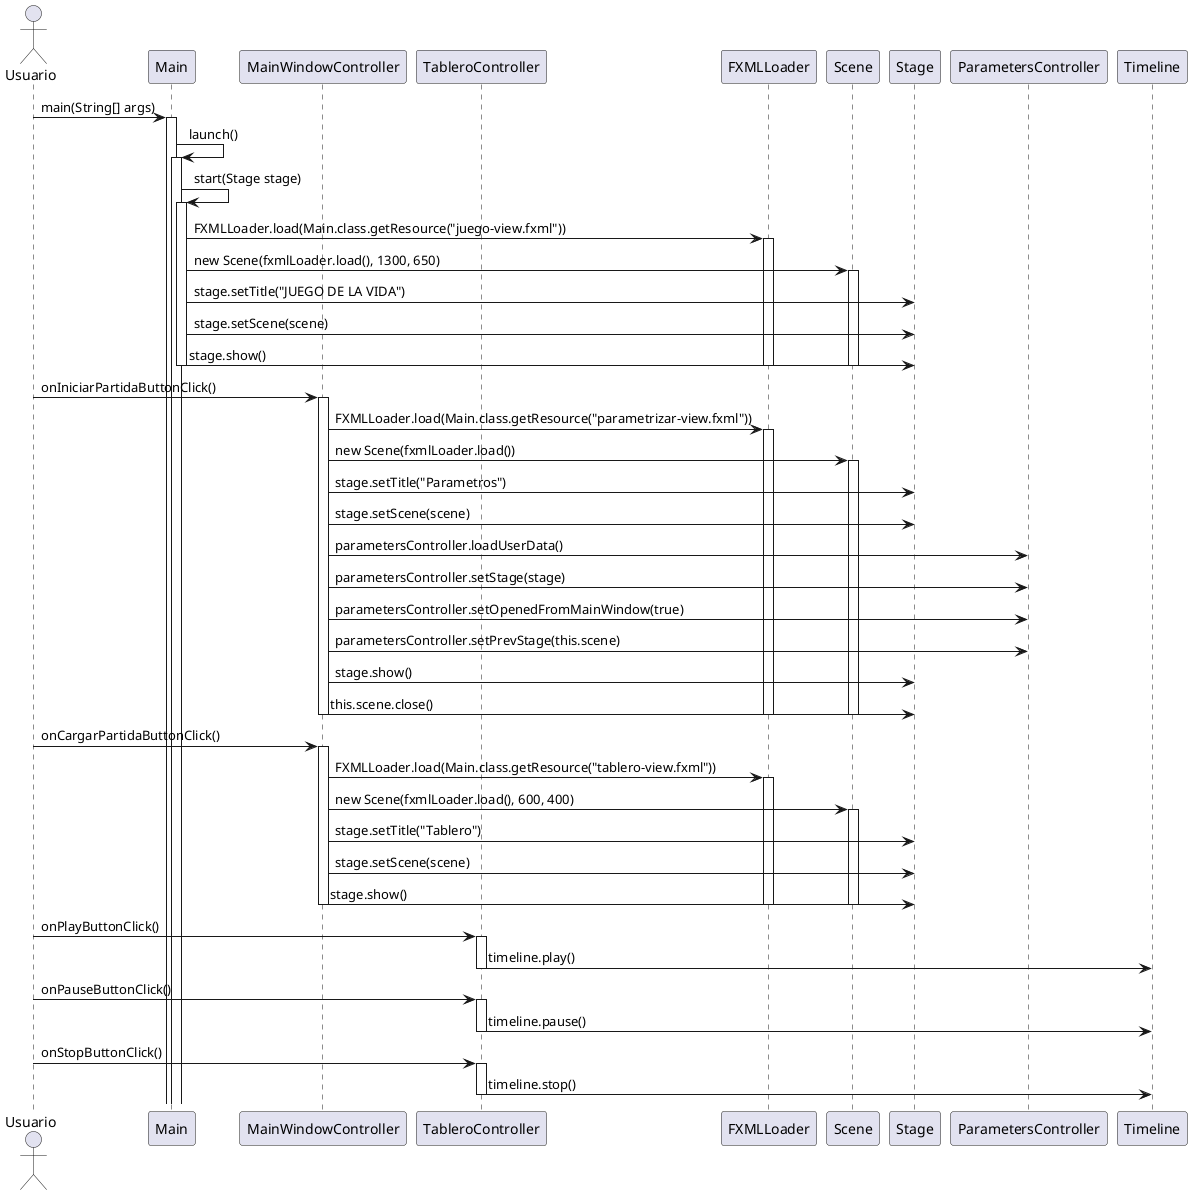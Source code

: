 @startuml
'autonumber
actor Usuario
participant Main
participant MainWindowController
participant TableroController
participant FXMLLoader
participant Scene
participant Stage

Usuario -> Main: main(String[] args)
activate Main
Main -> Main: launch()

activate Main
Main -> Main: start(Stage stage)
activate Main
Main -> FXMLLoader: FXMLLoader.load(Main.class.getResource("juego-view.fxml"))
activate FXMLLoader
Main -> Scene: new Scene(fxmlLoader.load(), 1300, 650)
activate Scene
Main -> Stage: stage.setTitle("JUEGO DE LA VIDA")
Main -> Stage: stage.setScene(scene)
Main -> Stage: stage.show()
deactivate Scene
deactivate FXMLLoader
deactivate Main

Usuario -> MainWindowController: onIniciarPartidaButtonClick()
activate MainWindowController
MainWindowController -> FXMLLoader: FXMLLoader.load(Main.class.getResource("parametrizar-view.fxml"))
activate FXMLLoader
MainWindowController -> Scene: new Scene(fxmlLoader.load())
activate Scene
MainWindowController -> Stage: stage.setTitle("Parametros")
MainWindowController -> Stage: stage.setScene(scene)
MainWindowController -> ParametersController: parametersController.loadUserData()
MainWindowController -> ParametersController: parametersController.setStage(stage)
MainWindowController -> ParametersController: parametersController.setOpenedFromMainWindow(true)
MainWindowController -> ParametersController: parametersController.setPrevStage(this.scene)
MainWindowController -> Stage: stage.show()
MainWindowController -> Stage: this.scene.close()
deactivate Scene
deactivate FXMLLoader
deactivate MainWindowController

Usuario -> MainWindowController: onCargarPartidaButtonClick()
activate MainWindowController
MainWindowController -> FXMLLoader: FXMLLoader.load(Main.class.getResource("tablero-view.fxml"))
activate FXMLLoader
MainWindowController -> Scene: new Scene(fxmlLoader.load(), 600, 400)
activate Scene
MainWindowController -> Stage: stage.setTitle("Tablero")
MainWindowController -> Stage: stage.setScene(scene)
MainWindowController -> Stage: stage.show()
deactivate Scene
deactivate FXMLLoader
deactivate MainWindowController

Usuario -> TableroController: onPlayButtonClick()
activate TableroController
TableroController -> Timeline: timeline.play()
deactivate TableroController

Usuario -> TableroController: onPauseButtonClick()
activate TableroController
TableroController -> Timeline: timeline.pause()
deactivate TableroController

Usuario -> TableroController: onStopButtonClick()
activate TableroController
TableroController -> Timeline: timeline.stop()
deactivate TableroController
@enduml